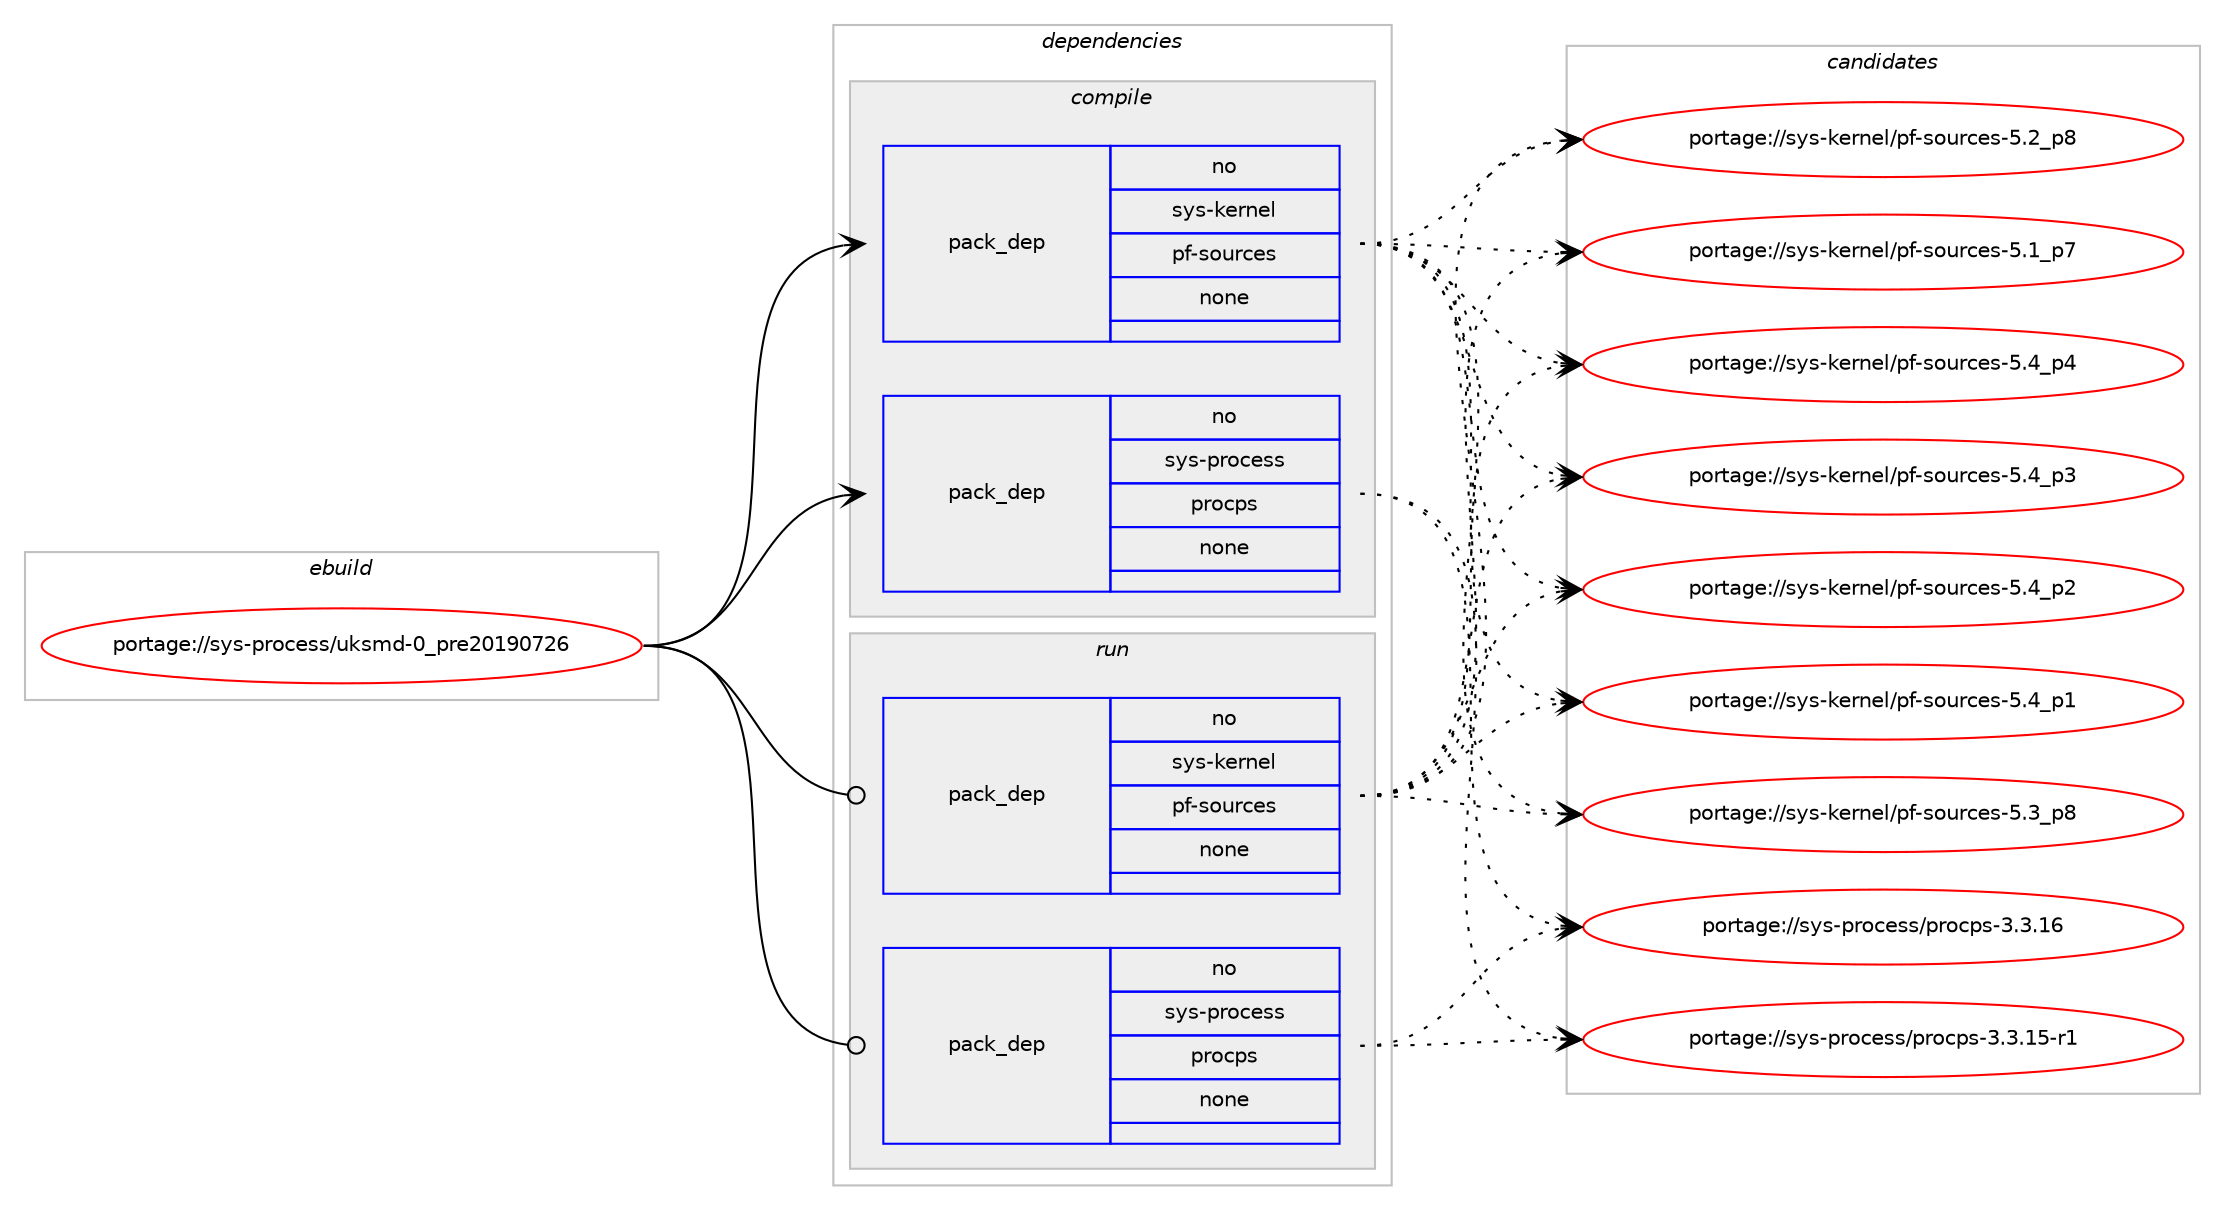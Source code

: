 digraph prolog {

# *************
# Graph options
# *************

newrank=true;
concentrate=true;
compound=true;
graph [rankdir=LR,fontname=Helvetica,fontsize=10,ranksep=1.5];#, ranksep=2.5, nodesep=0.2];
edge  [arrowhead=vee];
node  [fontname=Helvetica,fontsize=10];

# **********
# The ebuild
# **********

subgraph cluster_leftcol {
color=gray;
rank=same;
label=<<i>ebuild</i>>;
id [label="portage://sys-process/uksmd-0_pre20190726", color=red, width=4, href="../sys-process/uksmd-0_pre20190726.svg"];
}

# ****************
# The dependencies
# ****************

subgraph cluster_midcol {
color=gray;
label=<<i>dependencies</i>>;
subgraph cluster_compile {
fillcolor="#eeeeee";
style=filled;
label=<<i>compile</i>>;
subgraph pack32486 {
dependency40596 [label=<<TABLE BORDER="0" CELLBORDER="1" CELLSPACING="0" CELLPADDING="4" WIDTH="220"><TR><TD ROWSPAN="6" CELLPADDING="30">pack_dep</TD></TR><TR><TD WIDTH="110">no</TD></TR><TR><TD>sys-kernel</TD></TR><TR><TD>pf-sources</TD></TR><TR><TD>none</TD></TR><TR><TD></TD></TR></TABLE>>, shape=none, color=blue];
}
id:e -> dependency40596:w [weight=20,style="solid",arrowhead="vee"];
subgraph pack32487 {
dependency40597 [label=<<TABLE BORDER="0" CELLBORDER="1" CELLSPACING="0" CELLPADDING="4" WIDTH="220"><TR><TD ROWSPAN="6" CELLPADDING="30">pack_dep</TD></TR><TR><TD WIDTH="110">no</TD></TR><TR><TD>sys-process</TD></TR><TR><TD>procps</TD></TR><TR><TD>none</TD></TR><TR><TD></TD></TR></TABLE>>, shape=none, color=blue];
}
id:e -> dependency40597:w [weight=20,style="solid",arrowhead="vee"];
}
subgraph cluster_compileandrun {
fillcolor="#eeeeee";
style=filled;
label=<<i>compile and run</i>>;
}
subgraph cluster_run {
fillcolor="#eeeeee";
style=filled;
label=<<i>run</i>>;
subgraph pack32488 {
dependency40598 [label=<<TABLE BORDER="0" CELLBORDER="1" CELLSPACING="0" CELLPADDING="4" WIDTH="220"><TR><TD ROWSPAN="6" CELLPADDING="30">pack_dep</TD></TR><TR><TD WIDTH="110">no</TD></TR><TR><TD>sys-kernel</TD></TR><TR><TD>pf-sources</TD></TR><TR><TD>none</TD></TR><TR><TD></TD></TR></TABLE>>, shape=none, color=blue];
}
id:e -> dependency40598:w [weight=20,style="solid",arrowhead="odot"];
subgraph pack32489 {
dependency40599 [label=<<TABLE BORDER="0" CELLBORDER="1" CELLSPACING="0" CELLPADDING="4" WIDTH="220"><TR><TD ROWSPAN="6" CELLPADDING="30">pack_dep</TD></TR><TR><TD WIDTH="110">no</TD></TR><TR><TD>sys-process</TD></TR><TR><TD>procps</TD></TR><TR><TD>none</TD></TR><TR><TD></TD></TR></TABLE>>, shape=none, color=blue];
}
id:e -> dependency40599:w [weight=20,style="solid",arrowhead="odot"];
}
}

# **************
# The candidates
# **************

subgraph cluster_choices {
rank=same;
color=gray;
label=<<i>candidates</i>>;

subgraph choice32486 {
color=black;
nodesep=1;
choice11512111545107101114110101108471121024511511111711499101115455346529511252 [label="portage://sys-kernel/pf-sources-5.4_p4", color=red, width=4,href="../sys-kernel/pf-sources-5.4_p4.svg"];
choice11512111545107101114110101108471121024511511111711499101115455346529511251 [label="portage://sys-kernel/pf-sources-5.4_p3", color=red, width=4,href="../sys-kernel/pf-sources-5.4_p3.svg"];
choice11512111545107101114110101108471121024511511111711499101115455346529511250 [label="portage://sys-kernel/pf-sources-5.4_p2", color=red, width=4,href="../sys-kernel/pf-sources-5.4_p2.svg"];
choice11512111545107101114110101108471121024511511111711499101115455346529511249 [label="portage://sys-kernel/pf-sources-5.4_p1", color=red, width=4,href="../sys-kernel/pf-sources-5.4_p1.svg"];
choice11512111545107101114110101108471121024511511111711499101115455346519511256 [label="portage://sys-kernel/pf-sources-5.3_p8", color=red, width=4,href="../sys-kernel/pf-sources-5.3_p8.svg"];
choice11512111545107101114110101108471121024511511111711499101115455346509511256 [label="portage://sys-kernel/pf-sources-5.2_p8", color=red, width=4,href="../sys-kernel/pf-sources-5.2_p8.svg"];
choice11512111545107101114110101108471121024511511111711499101115455346499511255 [label="portage://sys-kernel/pf-sources-5.1_p7", color=red, width=4,href="../sys-kernel/pf-sources-5.1_p7.svg"];
dependency40596:e -> choice11512111545107101114110101108471121024511511111711499101115455346529511252:w [style=dotted,weight="100"];
dependency40596:e -> choice11512111545107101114110101108471121024511511111711499101115455346529511251:w [style=dotted,weight="100"];
dependency40596:e -> choice11512111545107101114110101108471121024511511111711499101115455346529511250:w [style=dotted,weight="100"];
dependency40596:e -> choice11512111545107101114110101108471121024511511111711499101115455346529511249:w [style=dotted,weight="100"];
dependency40596:e -> choice11512111545107101114110101108471121024511511111711499101115455346519511256:w [style=dotted,weight="100"];
dependency40596:e -> choice11512111545107101114110101108471121024511511111711499101115455346509511256:w [style=dotted,weight="100"];
dependency40596:e -> choice11512111545107101114110101108471121024511511111711499101115455346499511255:w [style=dotted,weight="100"];
}
subgraph choice32487 {
color=black;
nodesep=1;
choice1151211154511211411199101115115471121141119911211545514651464954 [label="portage://sys-process/procps-3.3.16", color=red, width=4,href="../sys-process/procps-3.3.16.svg"];
choice11512111545112114111991011151154711211411199112115455146514649534511449 [label="portage://sys-process/procps-3.3.15-r1", color=red, width=4,href="../sys-process/procps-3.3.15-r1.svg"];
dependency40597:e -> choice1151211154511211411199101115115471121141119911211545514651464954:w [style=dotted,weight="100"];
dependency40597:e -> choice11512111545112114111991011151154711211411199112115455146514649534511449:w [style=dotted,weight="100"];
}
subgraph choice32488 {
color=black;
nodesep=1;
choice11512111545107101114110101108471121024511511111711499101115455346529511252 [label="portage://sys-kernel/pf-sources-5.4_p4", color=red, width=4,href="../sys-kernel/pf-sources-5.4_p4.svg"];
choice11512111545107101114110101108471121024511511111711499101115455346529511251 [label="portage://sys-kernel/pf-sources-5.4_p3", color=red, width=4,href="../sys-kernel/pf-sources-5.4_p3.svg"];
choice11512111545107101114110101108471121024511511111711499101115455346529511250 [label="portage://sys-kernel/pf-sources-5.4_p2", color=red, width=4,href="../sys-kernel/pf-sources-5.4_p2.svg"];
choice11512111545107101114110101108471121024511511111711499101115455346529511249 [label="portage://sys-kernel/pf-sources-5.4_p1", color=red, width=4,href="../sys-kernel/pf-sources-5.4_p1.svg"];
choice11512111545107101114110101108471121024511511111711499101115455346519511256 [label="portage://sys-kernel/pf-sources-5.3_p8", color=red, width=4,href="../sys-kernel/pf-sources-5.3_p8.svg"];
choice11512111545107101114110101108471121024511511111711499101115455346509511256 [label="portage://sys-kernel/pf-sources-5.2_p8", color=red, width=4,href="../sys-kernel/pf-sources-5.2_p8.svg"];
choice11512111545107101114110101108471121024511511111711499101115455346499511255 [label="portage://sys-kernel/pf-sources-5.1_p7", color=red, width=4,href="../sys-kernel/pf-sources-5.1_p7.svg"];
dependency40598:e -> choice11512111545107101114110101108471121024511511111711499101115455346529511252:w [style=dotted,weight="100"];
dependency40598:e -> choice11512111545107101114110101108471121024511511111711499101115455346529511251:w [style=dotted,weight="100"];
dependency40598:e -> choice11512111545107101114110101108471121024511511111711499101115455346529511250:w [style=dotted,weight="100"];
dependency40598:e -> choice11512111545107101114110101108471121024511511111711499101115455346529511249:w [style=dotted,weight="100"];
dependency40598:e -> choice11512111545107101114110101108471121024511511111711499101115455346519511256:w [style=dotted,weight="100"];
dependency40598:e -> choice11512111545107101114110101108471121024511511111711499101115455346509511256:w [style=dotted,weight="100"];
dependency40598:e -> choice11512111545107101114110101108471121024511511111711499101115455346499511255:w [style=dotted,weight="100"];
}
subgraph choice32489 {
color=black;
nodesep=1;
choice1151211154511211411199101115115471121141119911211545514651464954 [label="portage://sys-process/procps-3.3.16", color=red, width=4,href="../sys-process/procps-3.3.16.svg"];
choice11512111545112114111991011151154711211411199112115455146514649534511449 [label="portage://sys-process/procps-3.3.15-r1", color=red, width=4,href="../sys-process/procps-3.3.15-r1.svg"];
dependency40599:e -> choice1151211154511211411199101115115471121141119911211545514651464954:w [style=dotted,weight="100"];
dependency40599:e -> choice11512111545112114111991011151154711211411199112115455146514649534511449:w [style=dotted,weight="100"];
}
}

}
